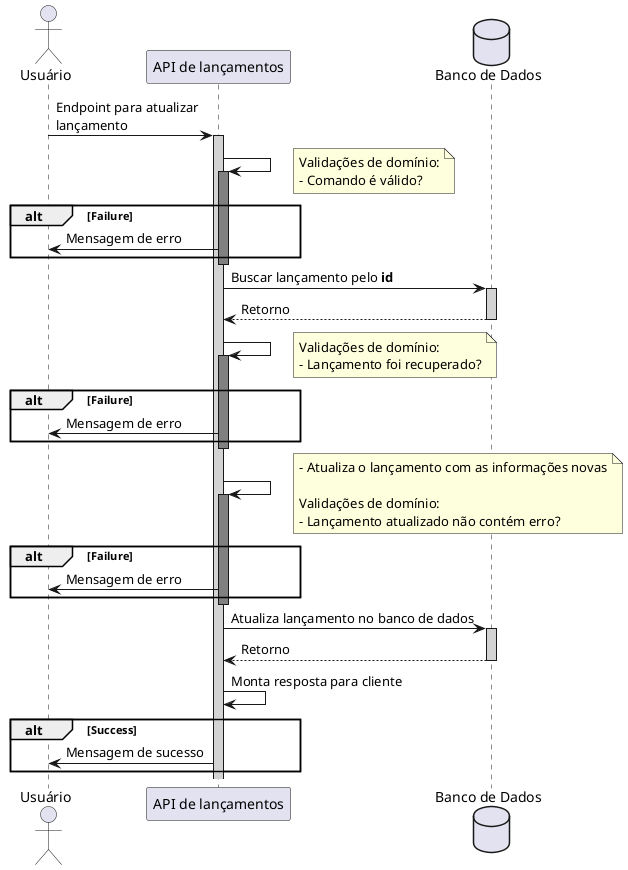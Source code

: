 @startuml


actor "Usuário" as user
participant "API de lançamentos" as api
database "Banco de Dados" as db

user -> api: Endpoint para atualizar \nlançamento
activate api #LightGray

api -> api
activate api #grey

note right 
    Validações de domínio:
    - Comando é válido?
end note

alt Failure 
    api -> user: Mensagem de erro
end

deactivate api

api -> db: Buscar lançamento pelo **id**
activate db #LightGray
db --> api: Retorno
deactivate db

api -> api
activate api #grey

note right 
    Validações de domínio:
    - Lançamento foi recuperado?
end note

alt Failure 
    api -> user: Mensagem de erro
end

deactivate api

api -> api
activate api #grey

note right 
    - Atualiza o lançamento com as informações novas
    
    Validações de domínio:
    - Lançamento atualizado não contém erro? 
end note

alt Failure 
    api -> user: Mensagem de erro
end

deactivate api

api -> db: Atualiza lançamento no banco de dados
activate db #LightGray
db --> api: Retorno
deactivate db
api -> api: Monta resposta para cliente

alt Success 
    api -> user: Mensagem de sucesso
end

@enduml